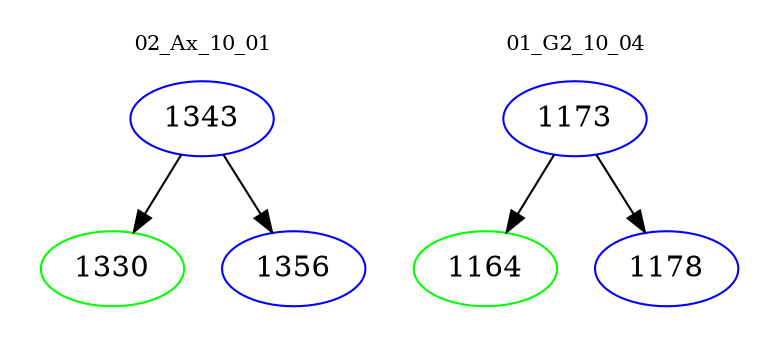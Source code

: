 digraph{
subgraph cluster_0 {
color = white
label = "02_Ax_10_01";
fontsize=10;
T0_1343 [label="1343", color="blue"]
T0_1343 -> T0_1330 [color="black"]
T0_1330 [label="1330", color="green"]
T0_1343 -> T0_1356 [color="black"]
T0_1356 [label="1356", color="blue"]
}
subgraph cluster_1 {
color = white
label = "01_G2_10_04";
fontsize=10;
T1_1173 [label="1173", color="blue"]
T1_1173 -> T1_1164 [color="black"]
T1_1164 [label="1164", color="green"]
T1_1173 -> T1_1178 [color="black"]
T1_1178 [label="1178", color="blue"]
}
}
